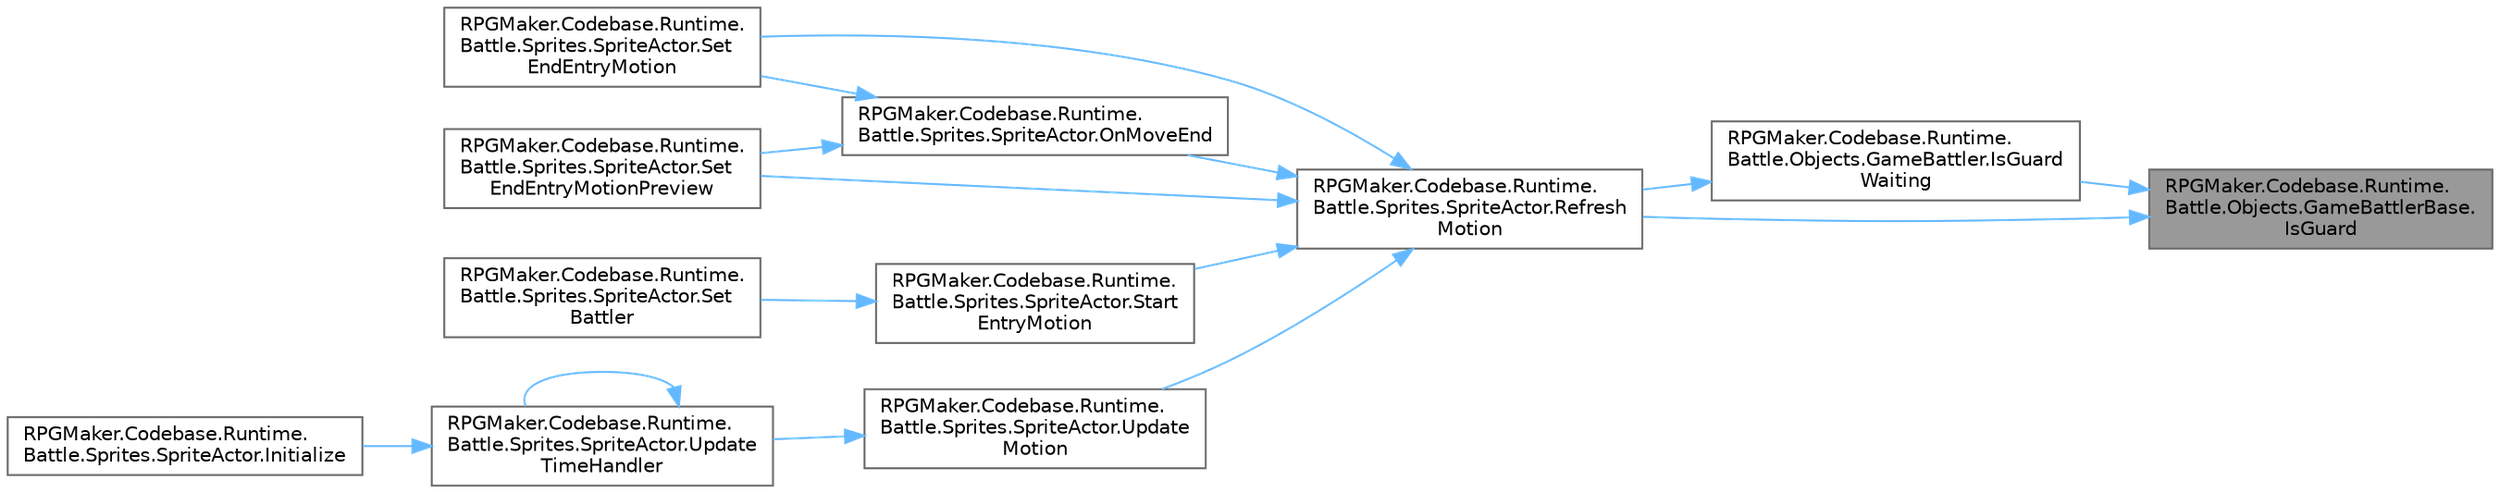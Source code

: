 digraph "RPGMaker.Codebase.Runtime.Battle.Objects.GameBattlerBase.IsGuard"
{
 // LATEX_PDF_SIZE
  bgcolor="transparent";
  edge [fontname=Helvetica,fontsize=10,labelfontname=Helvetica,labelfontsize=10];
  node [fontname=Helvetica,fontsize=10,shape=box,height=0.2,width=0.4];
  rankdir="RL";
  Node1 [id="Node000001",label="RPGMaker.Codebase.Runtime.\lBattle.Objects.GameBattlerBase.\lIsGuard",height=0.2,width=0.4,color="gray40", fillcolor="grey60", style="filled", fontcolor="black",tooltip="防御中か"];
  Node1 -> Node2 [id="edge1_Node000001_Node000002",dir="back",color="steelblue1",style="solid",tooltip=" "];
  Node2 [id="Node000002",label="RPGMaker.Codebase.Runtime.\lBattle.Objects.GameBattler.IsGuard\lWaiting",height=0.2,width=0.4,color="grey40", fillcolor="white", style="filled",URL="$d6/de6/class_r_p_g_maker_1_1_codebase_1_1_runtime_1_1_battle_1_1_objects_1_1_game_battler.html#a0fd49b4b12cbeb6ecc03e97a9c0923dc",tooltip="[防御]して待機中か"];
  Node2 -> Node3 [id="edge2_Node000002_Node000003",dir="back",color="steelblue1",style="solid",tooltip=" "];
  Node3 [id="Node000003",label="RPGMaker.Codebase.Runtime.\lBattle.Sprites.SpriteActor.Refresh\lMotion",height=0.2,width=0.4,color="grey40", fillcolor="white", style="filled",URL="$d3/d5b/class_r_p_g_maker_1_1_codebase_1_1_runtime_1_1_battle_1_1_sprites_1_1_sprite_actor.html#a9f3762a27950165114ac468ee2f573d6",tooltip="モーションを再設定"];
  Node3 -> Node4 [id="edge3_Node000003_Node000004",dir="back",color="steelblue1",style="solid",tooltip=" "];
  Node4 [id="Node000004",label="RPGMaker.Codebase.Runtime.\lBattle.Sprites.SpriteActor.OnMoveEnd",height=0.2,width=0.4,color="grey40", fillcolor="white", style="filled",URL="$d3/d5b/class_r_p_g_maker_1_1_codebase_1_1_runtime_1_1_battle_1_1_sprites_1_1_sprite_actor.html#a729d74c76c2e682a99075e4eaffc4b2e",tooltip="移動が終わった時に呼ばれるハンドラ"];
  Node4 -> Node5 [id="edge4_Node000004_Node000005",dir="back",color="steelblue1",style="solid",tooltip=" "];
  Node5 [id="Node000005",label="RPGMaker.Codebase.Runtime.\lBattle.Sprites.SpriteActor.Set\lEndEntryMotion",height=0.2,width=0.4,color="grey40", fillcolor="white", style="filled",URL="$d3/d5b/class_r_p_g_maker_1_1_codebase_1_1_runtime_1_1_battle_1_1_sprites_1_1_sprite_actor.html#aa2bf83d9c5b5fc6cda668d044971d575",tooltip="入場モーションを終わりまで飛ばす"];
  Node4 -> Node6 [id="edge5_Node000004_Node000006",dir="back",color="steelblue1",style="solid",tooltip=" "];
  Node6 [id="Node000006",label="RPGMaker.Codebase.Runtime.\lBattle.Sprites.SpriteActor.Set\lEndEntryMotionPreview",height=0.2,width=0.4,color="grey40", fillcolor="white", style="filled",URL="$d3/d5b/class_r_p_g_maker_1_1_codebase_1_1_runtime_1_1_battle_1_1_sprites_1_1_sprite_actor.html#a0b6e261b1ac51520fc7cb0ef776d77aa",tooltip="入場モーションを終わりまで飛ばす（プレビュー用）"];
  Node3 -> Node5 [id="edge6_Node000003_Node000005",dir="back",color="steelblue1",style="solid",tooltip=" "];
  Node3 -> Node6 [id="edge7_Node000003_Node000006",dir="back",color="steelblue1",style="solid",tooltip=" "];
  Node3 -> Node7 [id="edge8_Node000003_Node000007",dir="back",color="steelblue1",style="solid",tooltip=" "];
  Node7 [id="Node000007",label="RPGMaker.Codebase.Runtime.\lBattle.Sprites.SpriteActor.Start\lEntryMotion",height=0.2,width=0.4,color="grey40", fillcolor="white", style="filled",URL="$d3/d5b/class_r_p_g_maker_1_1_codebase_1_1_runtime_1_1_battle_1_1_sprites_1_1_sprite_actor.html#ac7eb3fdb50cb263ad1db2bf38e4b1a57",tooltip="入場モーションの準備"];
  Node7 -> Node8 [id="edge9_Node000007_Node000008",dir="back",color="steelblue1",style="solid",tooltip=" "];
  Node8 [id="Node000008",label="RPGMaker.Codebase.Runtime.\lBattle.Sprites.SpriteActor.Set\lBattler",height=0.2,width=0.4,color="grey40", fillcolor="white", style="filled",URL="$d3/d5b/class_r_p_g_maker_1_1_codebase_1_1_runtime_1_1_battle_1_1_sprites_1_1_sprite_actor.html#ae3f591cdf424455684060104db3359c4",tooltip="バトラーを設定"];
  Node3 -> Node9 [id="edge10_Node000003_Node000009",dir="back",color="steelblue1",style="solid",tooltip=" "];
  Node9 [id="Node000009",label="RPGMaker.Codebase.Runtime.\lBattle.Sprites.SpriteActor.Update\lMotion",height=0.2,width=0.4,color="grey40", fillcolor="white", style="filled",URL="$d3/d5b/class_r_p_g_maker_1_1_codebase_1_1_runtime_1_1_battle_1_1_sprites_1_1_sprite_actor.html#a6f19d918d75079527d7a01785e72f925",tooltip="モーションのアップデート"];
  Node9 -> Node10 [id="edge11_Node000009_Node000010",dir="back",color="steelblue1",style="solid",tooltip=" "];
  Node10 [id="Node000010",label="RPGMaker.Codebase.Runtime.\lBattle.Sprites.SpriteActor.Update\lTimeHandler",height=0.2,width=0.4,color="grey40", fillcolor="white", style="filled",URL="$d3/d5b/class_r_p_g_maker_1_1_codebase_1_1_runtime_1_1_battle_1_1_sprites_1_1_sprite_actor.html#a45e55f85d2f74b0599bd881d23b9bd2f",tooltip="Update処理"];
  Node10 -> Node11 [id="edge12_Node000010_Node000011",dir="back",color="steelblue1",style="solid",tooltip=" "];
  Node11 [id="Node000011",label="RPGMaker.Codebase.Runtime.\lBattle.Sprites.SpriteActor.Initialize",height=0.2,width=0.4,color="grey40", fillcolor="white", style="filled",URL="$d3/d5b/class_r_p_g_maker_1_1_codebase_1_1_runtime_1_1_battle_1_1_sprites_1_1_sprite_actor.html#a97ee229838de843d2361f3f82f1c023f",tooltip="初期化"];
  Node10 -> Node10 [id="edge13_Node000010_Node000010",dir="back",color="steelblue1",style="solid",tooltip=" "];
  Node1 -> Node3 [id="edge14_Node000001_Node000003",dir="back",color="steelblue1",style="solid",tooltip=" "];
}
